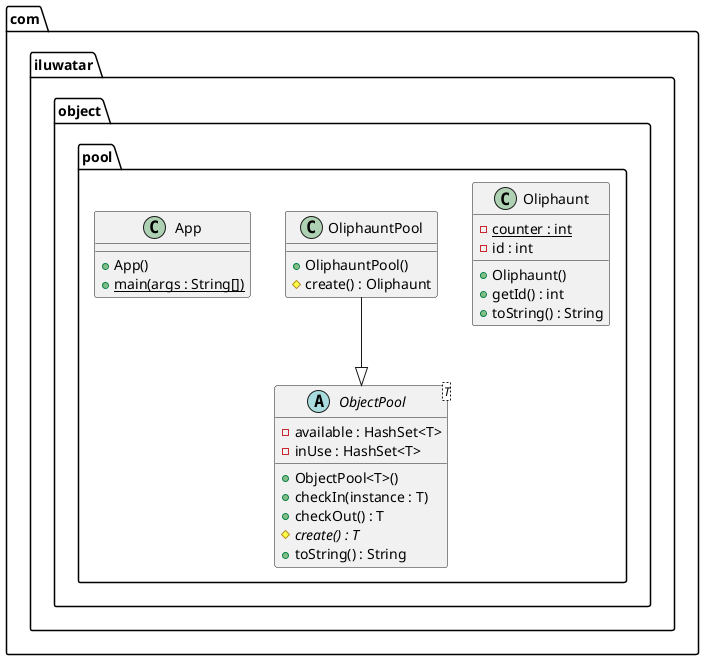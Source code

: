 @startuml
package com.iluwatar.object.pool {
  class Oliphaunt {
    - counter : int {static}
    - id : int
    + Oliphaunt()
    + getId() : int
    + toString() : String
  }
  class OliphauntPool {
    + OliphauntPool()
    # create() : Oliphaunt
  }
  class App {
    + App()
    + main(args : String[]) {static}
  }
  abstract class ObjectPool<T> {
    - available : HashSet<T>
    - inUse : HashSet<T>
    + ObjectPool<T>()
    + checkIn(instance : T)
    + checkOut() : T
    # create() : T {abstract}
    + toString() : String
  }
}
OliphauntPool --|> ObjectPool 
@enduml